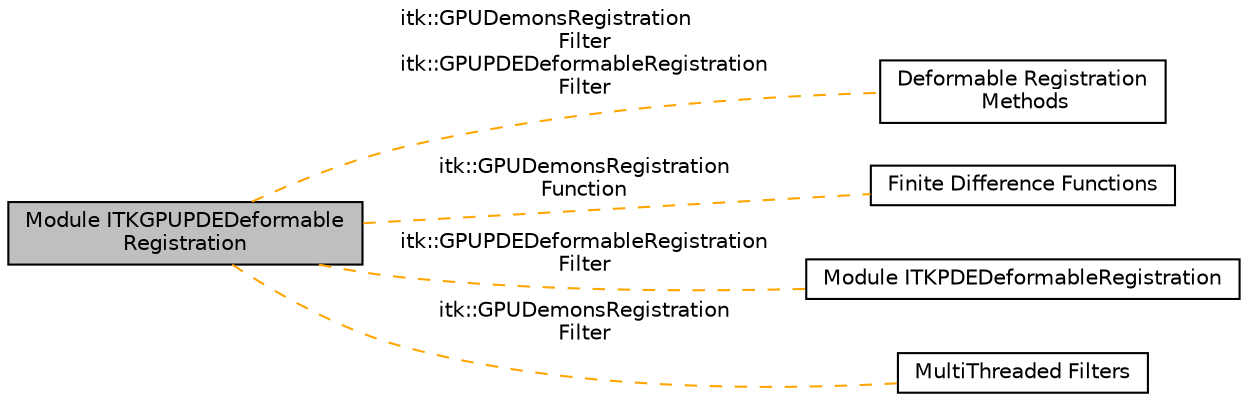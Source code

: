 digraph "Module ITKGPUPDEDeformableRegistration"
{
  edge [fontname="Helvetica",fontsize="10",labelfontname="Helvetica",labelfontsize="10"];
  node [fontname="Helvetica",fontsize="10",shape=box];
  rankdir=LR;
  Node2 [label="Deformable Registration\l Methods",height=0.2,width=0.4,color="black", fillcolor="white", style="filled",URL="$group__DeformableImageRegistration.html",tooltip=" "];
  Node4 [label="Finite Difference Functions",height=0.2,width=0.4,color="black", fillcolor="white", style="filled",URL="$group__FiniteDifferenceFunctions.html",tooltip=" "];
  Node1 [label="Module ITKGPUPDEDeformable\lRegistration",height=0.2,width=0.4,color="black", fillcolor="grey75", style="filled", fontcolor="black",tooltip=" "];
  Node5 [label="Module ITKPDEDeformableRegistration",height=0.2,width=0.4,color="black", fillcolor="white", style="filled",URL="$group__ITKPDEDeformableRegistration.html",tooltip=" "];
  Node3 [label="MultiThreaded Filters",height=0.2,width=0.4,color="black", fillcolor="white", style="filled",URL="$group__MultiThreaded.html",tooltip=" "];
  Node1->Node2 [shape=plaintext, label="itk::GPUDemonsRegistration\lFilter\nitk::GPUPDEDeformableRegistration\lFilter", color="orange", dir="none", style="dashed"];
  Node1->Node3 [shape=plaintext, label="itk::GPUDemonsRegistration\lFilter", color="orange", dir="none", style="dashed"];
  Node1->Node4 [shape=plaintext, label="itk::GPUDemonsRegistration\lFunction", color="orange", dir="none", style="dashed"];
  Node1->Node5 [shape=plaintext, label="itk::GPUPDEDeformableRegistration\lFilter", color="orange", dir="none", style="dashed"];
}
